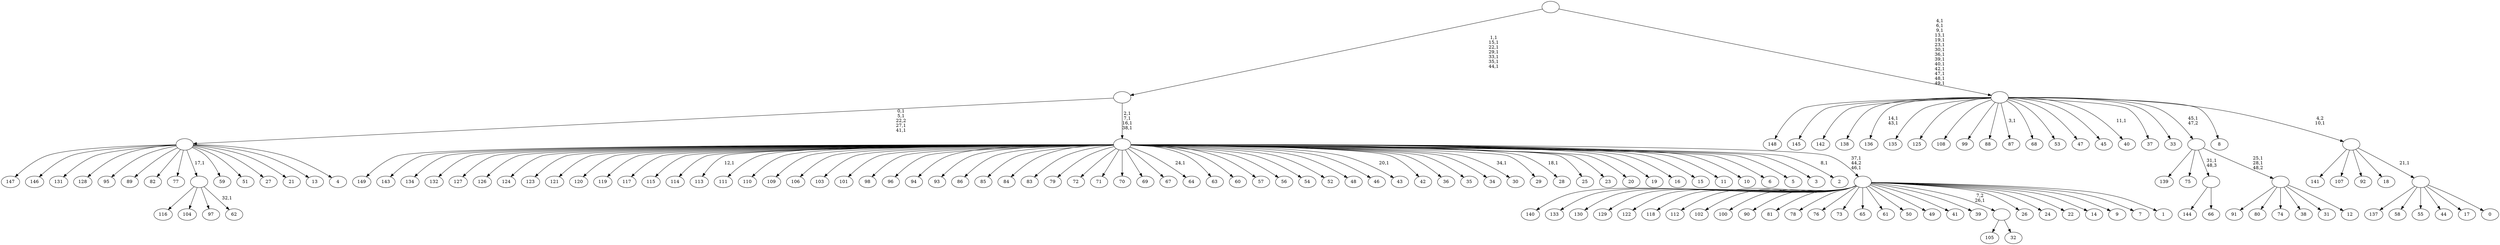 digraph T {
	200 [label="149"]
	199 [label="148"]
	198 [label="147"]
	197 [label="146"]
	196 [label="145"]
	195 [label="144"]
	194 [label="143"]
	193 [label="142"]
	192 [label="141"]
	191 [label="140"]
	190 [label="139"]
	189 [label="138"]
	188 [label="137"]
	187 [label="136"]
	184 [label="135"]
	183 [label="134"]
	182 [label="133"]
	181 [label="132"]
	180 [label="131"]
	179 [label="130"]
	178 [label="129"]
	177 [label="128"]
	176 [label="127"]
	175 [label="126"]
	174 [label="125"]
	173 [label="124"]
	172 [label="123"]
	171 [label="122"]
	170 [label="121"]
	169 [label="120"]
	168 [label="119"]
	167 [label="118"]
	166 [label="117"]
	165 [label="116"]
	164 [label="115"]
	163 [label="114"]
	162 [label="113"]
	160 [label="112"]
	159 [label="111"]
	158 [label="110"]
	157 [label="109"]
	156 [label="108"]
	155 [label="107"]
	154 [label="106"]
	153 [label="105"]
	152 [label="104"]
	151 [label="103"]
	150 [label="102"]
	149 [label="101"]
	148 [label="100"]
	147 [label="99"]
	146 [label="98"]
	145 [label="97"]
	144 [label="96"]
	143 [label="95"]
	142 [label="94"]
	141 [label="93"]
	140 [label="92"]
	139 [label="91"]
	138 [label="90"]
	137 [label="89"]
	136 [label="88"]
	135 [label="87"]
	133 [label="86"]
	132 [label="85"]
	131 [label="84"]
	130 [label="83"]
	129 [label="82"]
	128 [label="81"]
	127 [label="80"]
	126 [label="79"]
	125 [label="78"]
	124 [label="77"]
	123 [label="76"]
	122 [label="75"]
	121 [label="74"]
	120 [label="73"]
	119 [label="72"]
	118 [label="71"]
	117 [label="70"]
	116 [label="69"]
	115 [label="68"]
	114 [label="67"]
	113 [label="66"]
	112 [label=""]
	111 [label="65"]
	110 [label="64"]
	108 [label="63"]
	107 [label="62"]
	105 [label=""]
	104 [label="61"]
	103 [label="60"]
	102 [label="59"]
	101 [label="58"]
	100 [label="57"]
	99 [label="56"]
	98 [label="55"]
	97 [label="54"]
	96 [label="53"]
	95 [label="52"]
	94 [label="51"]
	93 [label="50"]
	92 [label="49"]
	91 [label="48"]
	90 [label="47"]
	89 [label="46"]
	88 [label="45"]
	87 [label="44"]
	86 [label="43"]
	84 [label="42"]
	83 [label="41"]
	82 [label="40"]
	80 [label="39"]
	79 [label="38"]
	78 [label="37"]
	77 [label="36"]
	76 [label="35"]
	75 [label="34"]
	74 [label="33"]
	73 [label="32"]
	72 [label=""]
	71 [label="31"]
	70 [label="30"]
	68 [label="29"]
	67 [label="28"]
	65 [label="27"]
	64 [label="26"]
	63 [label="25"]
	62 [label="24"]
	61 [label="23"]
	60 [label="22"]
	59 [label="21"]
	58 [label="20"]
	57 [label="19"]
	56 [label="18"]
	55 [label="17"]
	54 [label="16"]
	53 [label="15"]
	52 [label="14"]
	51 [label="13"]
	50 [label="12"]
	49 [label=""]
	47 [label=""]
	46 [label="11"]
	45 [label="10"]
	44 [label="9"]
	43 [label="8"]
	42 [label="7"]
	41 [label="6"]
	40 [label="5"]
	39 [label="4"]
	38 [label=""]
	34 [label="3"]
	33 [label="2"]
	31 [label="1"]
	30 [label=""]
	28 [label=""]
	24 [label=""]
	17 [label="0"]
	16 [label=""]
	15 [label=""]
	14 [label=""]
	0 [label=""]
	112 -> 195 [label=""]
	112 -> 113 [label=""]
	105 -> 107 [label="32,1"]
	105 -> 165 [label=""]
	105 -> 152 [label=""]
	105 -> 145 [label=""]
	72 -> 153 [label=""]
	72 -> 73 [label=""]
	49 -> 139 [label=""]
	49 -> 127 [label=""]
	49 -> 121 [label=""]
	49 -> 79 [label=""]
	49 -> 71 [label=""]
	49 -> 50 [label=""]
	47 -> 49 [label="25,1\n28,1\n48,2"]
	47 -> 190 [label=""]
	47 -> 122 [label=""]
	47 -> 112 [label="31,1\n48,3"]
	38 -> 198 [label=""]
	38 -> 197 [label=""]
	38 -> 180 [label=""]
	38 -> 177 [label=""]
	38 -> 143 [label=""]
	38 -> 137 [label=""]
	38 -> 129 [label=""]
	38 -> 124 [label=""]
	38 -> 105 [label="17,1"]
	38 -> 102 [label=""]
	38 -> 94 [label=""]
	38 -> 65 [label=""]
	38 -> 59 [label=""]
	38 -> 51 [label=""]
	38 -> 39 [label=""]
	30 -> 191 [label=""]
	30 -> 182 [label=""]
	30 -> 179 [label=""]
	30 -> 178 [label=""]
	30 -> 171 [label=""]
	30 -> 167 [label=""]
	30 -> 160 [label=""]
	30 -> 150 [label=""]
	30 -> 148 [label=""]
	30 -> 138 [label=""]
	30 -> 128 [label=""]
	30 -> 125 [label=""]
	30 -> 123 [label=""]
	30 -> 120 [label=""]
	30 -> 111 [label=""]
	30 -> 104 [label=""]
	30 -> 93 [label=""]
	30 -> 92 [label=""]
	30 -> 83 [label=""]
	30 -> 80 [label=""]
	30 -> 72 [label="7,2\n26,1"]
	30 -> 64 [label=""]
	30 -> 62 [label=""]
	30 -> 60 [label=""]
	30 -> 52 [label=""]
	30 -> 44 [label=""]
	30 -> 42 [label=""]
	30 -> 31 [label=""]
	28 -> 30 [label="37,1\n44,2\n46,1"]
	28 -> 33 [label="8,1"]
	28 -> 67 [label="18,1"]
	28 -> 70 [label="34,1"]
	28 -> 86 [label="20,1"]
	28 -> 110 [label="24,1"]
	28 -> 162 [label="12,1"]
	28 -> 200 [label=""]
	28 -> 194 [label=""]
	28 -> 183 [label=""]
	28 -> 181 [label=""]
	28 -> 176 [label=""]
	28 -> 175 [label=""]
	28 -> 173 [label=""]
	28 -> 172 [label=""]
	28 -> 170 [label=""]
	28 -> 169 [label=""]
	28 -> 168 [label=""]
	28 -> 166 [label=""]
	28 -> 164 [label=""]
	28 -> 163 [label=""]
	28 -> 159 [label=""]
	28 -> 158 [label=""]
	28 -> 157 [label=""]
	28 -> 154 [label=""]
	28 -> 151 [label=""]
	28 -> 149 [label=""]
	28 -> 146 [label=""]
	28 -> 144 [label=""]
	28 -> 142 [label=""]
	28 -> 141 [label=""]
	28 -> 133 [label=""]
	28 -> 132 [label=""]
	28 -> 131 [label=""]
	28 -> 130 [label=""]
	28 -> 126 [label=""]
	28 -> 119 [label=""]
	28 -> 118 [label=""]
	28 -> 117 [label=""]
	28 -> 116 [label=""]
	28 -> 114 [label=""]
	28 -> 108 [label=""]
	28 -> 103 [label=""]
	28 -> 100 [label=""]
	28 -> 99 [label=""]
	28 -> 97 [label=""]
	28 -> 95 [label=""]
	28 -> 91 [label=""]
	28 -> 89 [label=""]
	28 -> 84 [label=""]
	28 -> 77 [label=""]
	28 -> 76 [label=""]
	28 -> 75 [label=""]
	28 -> 68 [label=""]
	28 -> 63 [label=""]
	28 -> 61 [label=""]
	28 -> 58 [label=""]
	28 -> 57 [label=""]
	28 -> 54 [label=""]
	28 -> 53 [label=""]
	28 -> 46 [label=""]
	28 -> 45 [label=""]
	28 -> 41 [label=""]
	28 -> 40 [label=""]
	28 -> 34 [label=""]
	24 -> 28 [label="2,1\n7,1\n16,1\n38,1"]
	24 -> 38 [label="0,1\n5,1\n22,2\n27,1\n41,1"]
	16 -> 188 [label=""]
	16 -> 101 [label=""]
	16 -> 98 [label=""]
	16 -> 87 [label=""]
	16 -> 55 [label=""]
	16 -> 17 [label=""]
	15 -> 192 [label=""]
	15 -> 155 [label=""]
	15 -> 140 [label=""]
	15 -> 56 [label=""]
	15 -> 16 [label="21,1"]
	14 -> 82 [label="11,1"]
	14 -> 135 [label="3,1"]
	14 -> 187 [label="14,1\n43,1"]
	14 -> 199 [label=""]
	14 -> 196 [label=""]
	14 -> 193 [label=""]
	14 -> 189 [label=""]
	14 -> 184 [label=""]
	14 -> 174 [label=""]
	14 -> 156 [label=""]
	14 -> 147 [label=""]
	14 -> 136 [label=""]
	14 -> 115 [label=""]
	14 -> 96 [label=""]
	14 -> 90 [label=""]
	14 -> 88 [label=""]
	14 -> 78 [label=""]
	14 -> 74 [label=""]
	14 -> 47 [label="45,1\n47,2"]
	14 -> 43 [label=""]
	14 -> 15 [label="4,2\n10,1"]
	0 -> 14 [label="4,1\n6,1\n9,1\n13,1\n19,1\n23,1\n30,1\n36,1\n39,1\n40,1\n42,1\n47,1\n48,1\n49,1"]
	0 -> 24 [label="1,1\n15,1\n22,1\n29,1\n33,1\n35,1\n44,1"]
}
